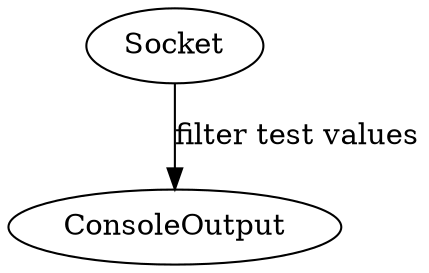 digraph pipeline {
  Socket [type=socket]
  ConsoleOutput [type=stdout format=console color=true]

  Socket -> ConsoleOutput [label="filter test values", filter_type=match key=test value=test]
}
